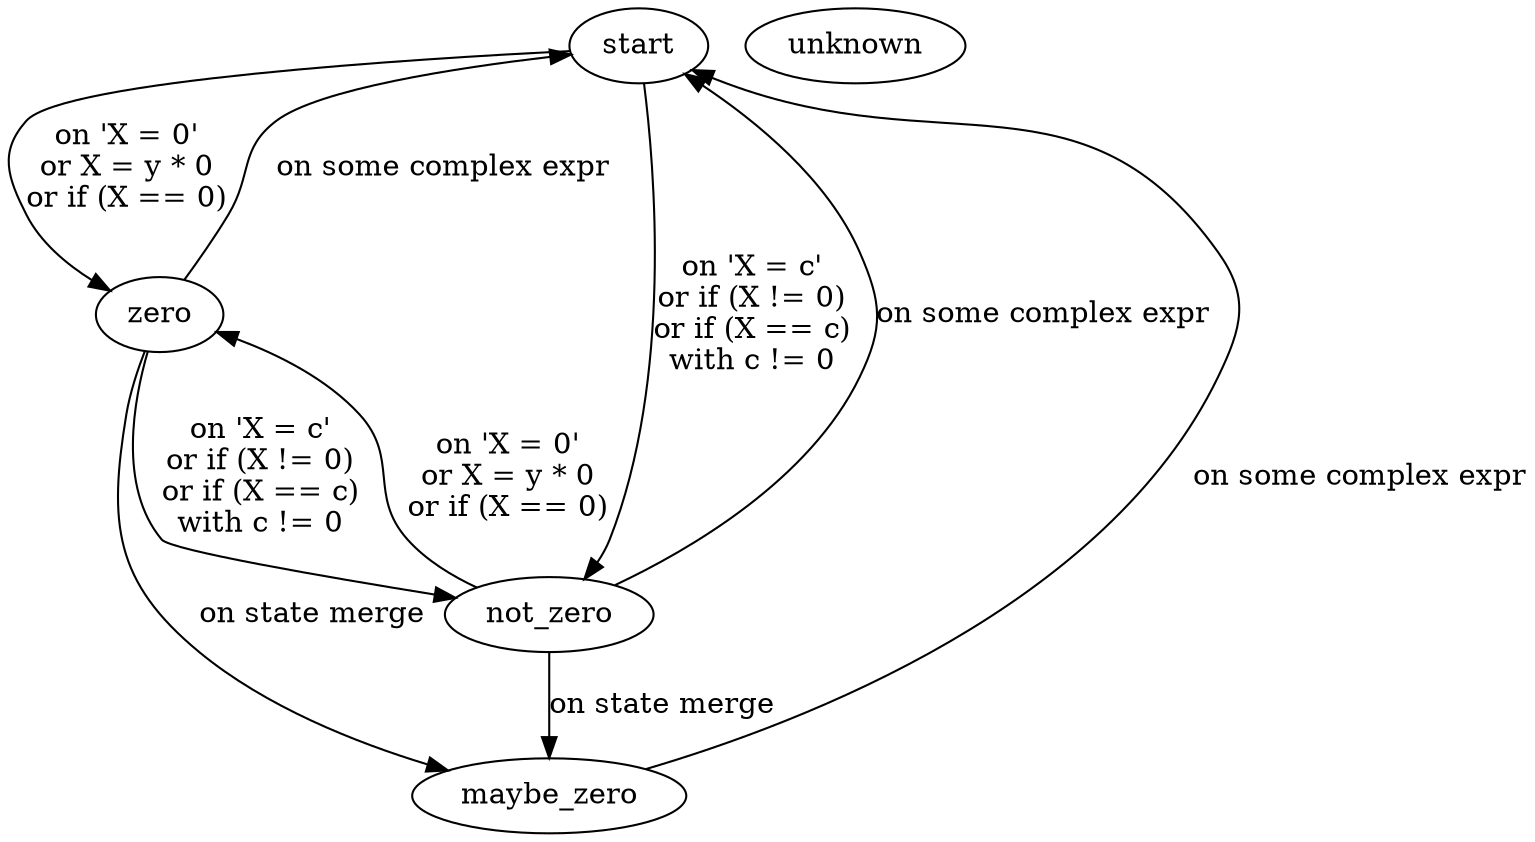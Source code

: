 digraph "zero" {
  /* STATES */

  /* Start state.  */
  start;

  /* State for a variable that's known to be 0. */
  zero;

  /* State for a variable that's known to not equal 0. */
  not_zero;

  /* State for a variable that may be zero but also may be another value. */
  maybe_zero;

  /* State for values we do not track anymore (e.g. for perfomance reasons). */
  unknown;


  /* TRANSITIONS */
  start -> zero [label="on 'X = 0'\nor X = y * 0\nor if (X == 0)"];

  start -> not_zero [label="on 'X = c'\nor if (X != 0)\nor if (X == c)\nwith c != 0"];

  zero -> maybe_zero [label="on state merge"];
  zero -> not_zero [label="on 'X = c'\nor if (X != 0)\nor if (X == c)\nwith c != 0"];
  zero -> start [label="on some complex expr"];

  not_zero -> maybe_zero [label="on state merge"];
  not_zero -> zero [label="on 'X = 0'\nor X = y * 0\nor if (X == 0)"];
  not_zero -> start [label="on some complex expr"];

  maybe_zero -> start [label="on some complex expr"];
}